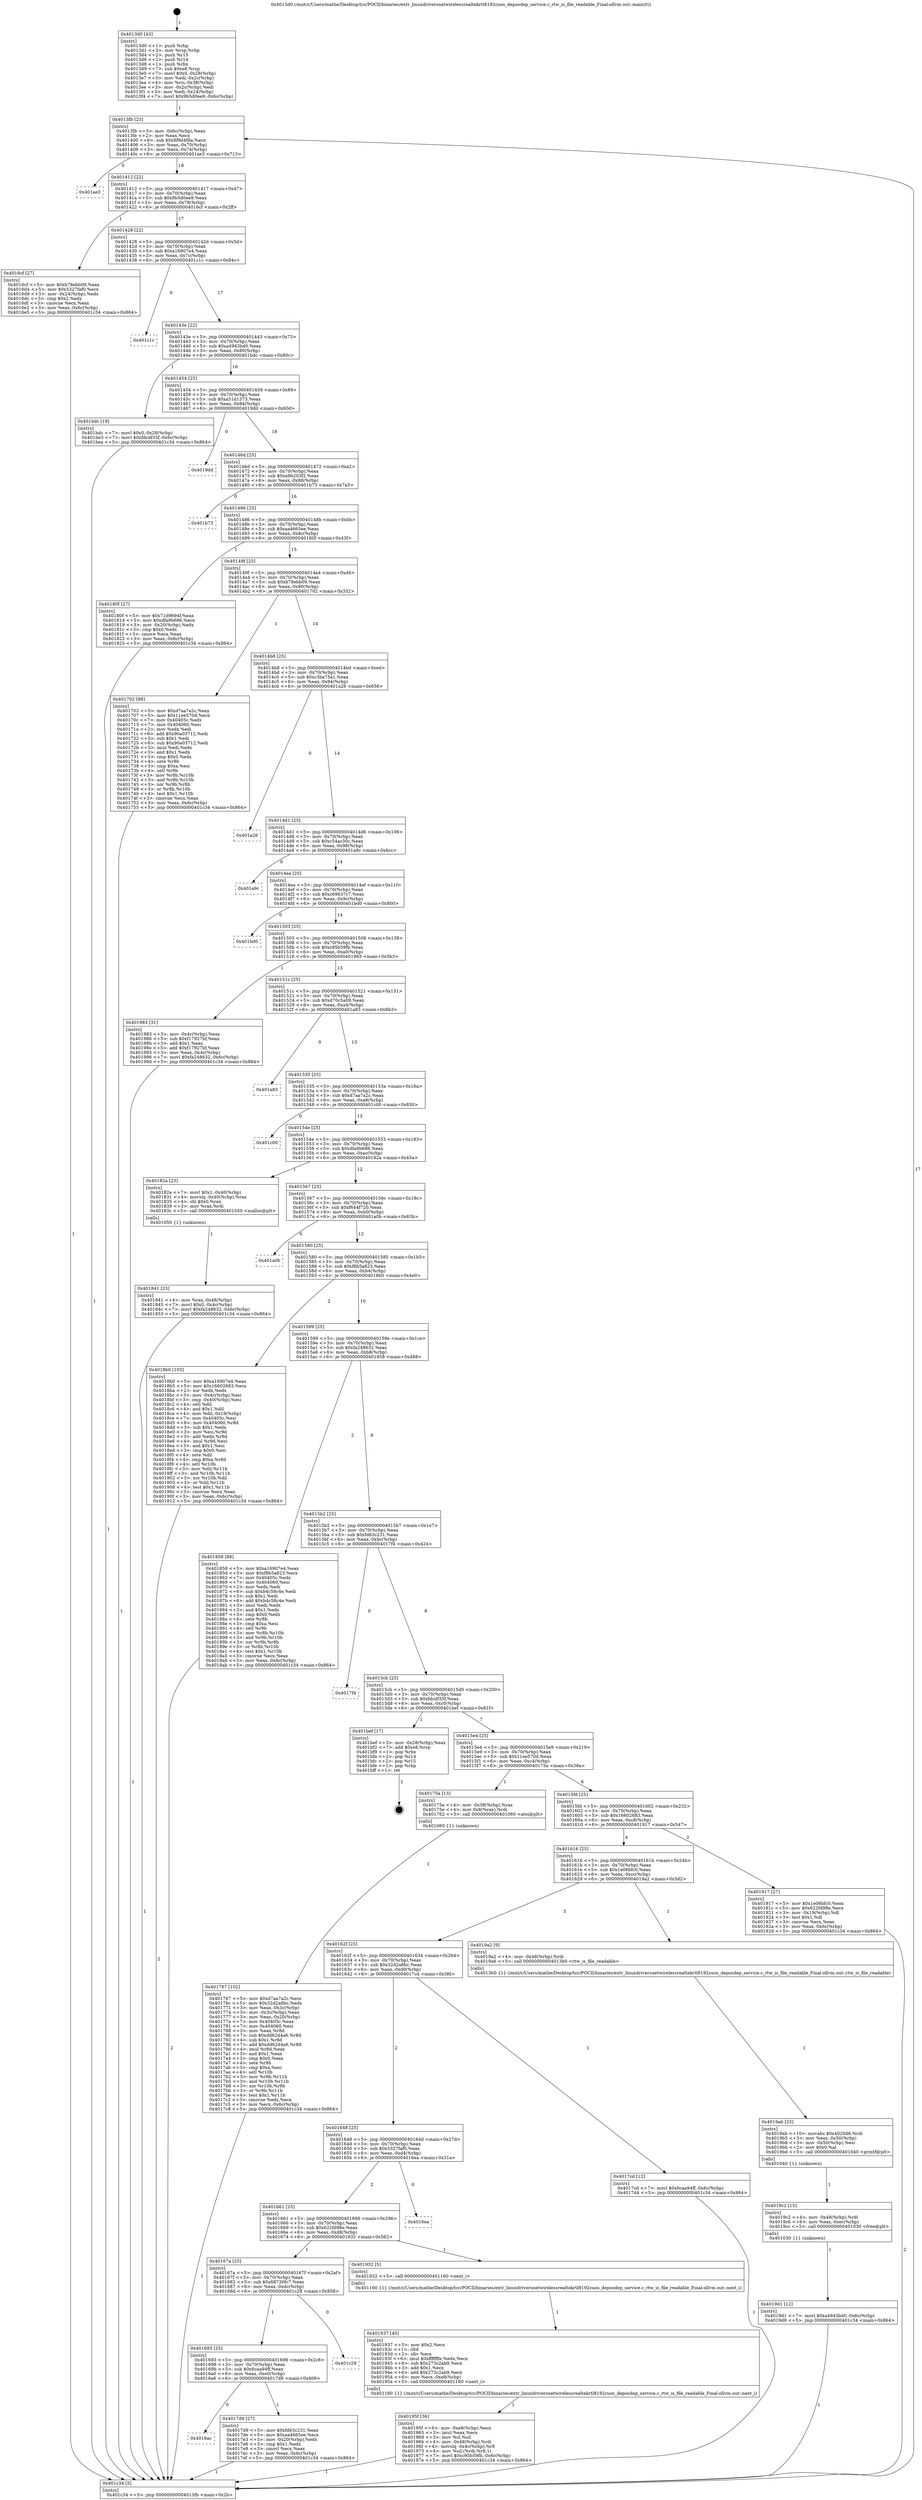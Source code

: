 digraph "0x4013d0" {
  label = "0x4013d0 (/mnt/c/Users/mathe/Desktop/tcc/POCII/binaries/extr_linuxdriversnetwirelessrealtekrtl8192cuos_deposdep_service.c_rtw_is_file_readable_Final-ollvm.out::main(0))"
  labelloc = "t"
  node[shape=record]

  Entry [label="",width=0.3,height=0.3,shape=circle,fillcolor=black,style=filled]
  "0x4013fb" [label="{
     0x4013fb [23]\l
     | [instrs]\l
     &nbsp;&nbsp;0x4013fb \<+3\>: mov -0x6c(%rbp),%eax\l
     &nbsp;&nbsp;0x4013fe \<+2\>: mov %eax,%ecx\l
     &nbsp;&nbsp;0x401400 \<+6\>: sub $0x8f9d4f8a,%ecx\l
     &nbsp;&nbsp;0x401406 \<+3\>: mov %eax,-0x70(%rbp)\l
     &nbsp;&nbsp;0x401409 \<+3\>: mov %ecx,-0x74(%rbp)\l
     &nbsp;&nbsp;0x40140c \<+6\>: je 0000000000401ae3 \<main+0x713\>\l
  }"]
  "0x401ae3" [label="{
     0x401ae3\l
  }", style=dashed]
  "0x401412" [label="{
     0x401412 [22]\l
     | [instrs]\l
     &nbsp;&nbsp;0x401412 \<+5\>: jmp 0000000000401417 \<main+0x47\>\l
     &nbsp;&nbsp;0x401417 \<+3\>: mov -0x70(%rbp),%eax\l
     &nbsp;&nbsp;0x40141a \<+5\>: sub $0x9b5d0ee9,%eax\l
     &nbsp;&nbsp;0x40141f \<+3\>: mov %eax,-0x78(%rbp)\l
     &nbsp;&nbsp;0x401422 \<+6\>: je 00000000004016cf \<main+0x2ff\>\l
  }"]
  Exit [label="",width=0.3,height=0.3,shape=circle,fillcolor=black,style=filled,peripheries=2]
  "0x4016cf" [label="{
     0x4016cf [27]\l
     | [instrs]\l
     &nbsp;&nbsp;0x4016cf \<+5\>: mov $0xb78ebb09,%eax\l
     &nbsp;&nbsp;0x4016d4 \<+5\>: mov $0x5327faf0,%ecx\l
     &nbsp;&nbsp;0x4016d9 \<+3\>: mov -0x24(%rbp),%edx\l
     &nbsp;&nbsp;0x4016dc \<+3\>: cmp $0x2,%edx\l
     &nbsp;&nbsp;0x4016df \<+3\>: cmovne %ecx,%eax\l
     &nbsp;&nbsp;0x4016e2 \<+3\>: mov %eax,-0x6c(%rbp)\l
     &nbsp;&nbsp;0x4016e5 \<+5\>: jmp 0000000000401c34 \<main+0x864\>\l
  }"]
  "0x401428" [label="{
     0x401428 [22]\l
     | [instrs]\l
     &nbsp;&nbsp;0x401428 \<+5\>: jmp 000000000040142d \<main+0x5d\>\l
     &nbsp;&nbsp;0x40142d \<+3\>: mov -0x70(%rbp),%eax\l
     &nbsp;&nbsp;0x401430 \<+5\>: sub $0xa16907e4,%eax\l
     &nbsp;&nbsp;0x401435 \<+3\>: mov %eax,-0x7c(%rbp)\l
     &nbsp;&nbsp;0x401438 \<+6\>: je 0000000000401c1c \<main+0x84c\>\l
  }"]
  "0x401c34" [label="{
     0x401c34 [5]\l
     | [instrs]\l
     &nbsp;&nbsp;0x401c34 \<+5\>: jmp 00000000004013fb \<main+0x2b\>\l
  }"]
  "0x4013d0" [label="{
     0x4013d0 [43]\l
     | [instrs]\l
     &nbsp;&nbsp;0x4013d0 \<+1\>: push %rbp\l
     &nbsp;&nbsp;0x4013d1 \<+3\>: mov %rsp,%rbp\l
     &nbsp;&nbsp;0x4013d4 \<+2\>: push %r15\l
     &nbsp;&nbsp;0x4013d6 \<+2\>: push %r14\l
     &nbsp;&nbsp;0x4013d8 \<+1\>: push %rbx\l
     &nbsp;&nbsp;0x4013d9 \<+7\>: sub $0xe8,%rsp\l
     &nbsp;&nbsp;0x4013e0 \<+7\>: movl $0x0,-0x28(%rbp)\l
     &nbsp;&nbsp;0x4013e7 \<+3\>: mov %edi,-0x2c(%rbp)\l
     &nbsp;&nbsp;0x4013ea \<+4\>: mov %rsi,-0x38(%rbp)\l
     &nbsp;&nbsp;0x4013ee \<+3\>: mov -0x2c(%rbp),%edi\l
     &nbsp;&nbsp;0x4013f1 \<+3\>: mov %edi,-0x24(%rbp)\l
     &nbsp;&nbsp;0x4013f4 \<+7\>: movl $0x9b5d0ee9,-0x6c(%rbp)\l
  }"]
  "0x4019d1" [label="{
     0x4019d1 [12]\l
     | [instrs]\l
     &nbsp;&nbsp;0x4019d1 \<+7\>: movl $0xa4943bd0,-0x6c(%rbp)\l
     &nbsp;&nbsp;0x4019d8 \<+5\>: jmp 0000000000401c34 \<main+0x864\>\l
  }"]
  "0x401c1c" [label="{
     0x401c1c\l
  }", style=dashed]
  "0x40143e" [label="{
     0x40143e [22]\l
     | [instrs]\l
     &nbsp;&nbsp;0x40143e \<+5\>: jmp 0000000000401443 \<main+0x73\>\l
     &nbsp;&nbsp;0x401443 \<+3\>: mov -0x70(%rbp),%eax\l
     &nbsp;&nbsp;0x401446 \<+5\>: sub $0xa4943bd0,%eax\l
     &nbsp;&nbsp;0x40144b \<+3\>: mov %eax,-0x80(%rbp)\l
     &nbsp;&nbsp;0x40144e \<+6\>: je 0000000000401bdc \<main+0x80c\>\l
  }"]
  "0x4019c2" [label="{
     0x4019c2 [15]\l
     | [instrs]\l
     &nbsp;&nbsp;0x4019c2 \<+4\>: mov -0x48(%rbp),%rdi\l
     &nbsp;&nbsp;0x4019c6 \<+6\>: mov %eax,-0xec(%rbp)\l
     &nbsp;&nbsp;0x4019cc \<+5\>: call 0000000000401030 \<free@plt\>\l
     | [calls]\l
     &nbsp;&nbsp;0x401030 \{1\} (unknown)\l
  }"]
  "0x401bdc" [label="{
     0x401bdc [19]\l
     | [instrs]\l
     &nbsp;&nbsp;0x401bdc \<+7\>: movl $0x0,-0x28(%rbp)\l
     &nbsp;&nbsp;0x401be3 \<+7\>: movl $0xfdcdf35f,-0x6c(%rbp)\l
     &nbsp;&nbsp;0x401bea \<+5\>: jmp 0000000000401c34 \<main+0x864\>\l
  }"]
  "0x401454" [label="{
     0x401454 [25]\l
     | [instrs]\l
     &nbsp;&nbsp;0x401454 \<+5\>: jmp 0000000000401459 \<main+0x89\>\l
     &nbsp;&nbsp;0x401459 \<+3\>: mov -0x70(%rbp),%eax\l
     &nbsp;&nbsp;0x40145c \<+5\>: sub $0xa51d1373,%eax\l
     &nbsp;&nbsp;0x401461 \<+6\>: mov %eax,-0x84(%rbp)\l
     &nbsp;&nbsp;0x401467 \<+6\>: je 00000000004019dd \<main+0x60d\>\l
  }"]
  "0x4019ab" [label="{
     0x4019ab [23]\l
     | [instrs]\l
     &nbsp;&nbsp;0x4019ab \<+10\>: movabs $0x4020d6,%rdi\l
     &nbsp;&nbsp;0x4019b5 \<+3\>: mov %eax,-0x50(%rbp)\l
     &nbsp;&nbsp;0x4019b8 \<+3\>: mov -0x50(%rbp),%esi\l
     &nbsp;&nbsp;0x4019bb \<+2\>: mov $0x0,%al\l
     &nbsp;&nbsp;0x4019bd \<+5\>: call 0000000000401040 \<printf@plt\>\l
     | [calls]\l
     &nbsp;&nbsp;0x401040 \{1\} (unknown)\l
  }"]
  "0x4019dd" [label="{
     0x4019dd\l
  }", style=dashed]
  "0x40146d" [label="{
     0x40146d [25]\l
     | [instrs]\l
     &nbsp;&nbsp;0x40146d \<+5\>: jmp 0000000000401472 \<main+0xa2\>\l
     &nbsp;&nbsp;0x401472 \<+3\>: mov -0x70(%rbp),%eax\l
     &nbsp;&nbsp;0x401475 \<+5\>: sub $0xa9b203f2,%eax\l
     &nbsp;&nbsp;0x40147a \<+6\>: mov %eax,-0x88(%rbp)\l
     &nbsp;&nbsp;0x401480 \<+6\>: je 0000000000401b73 \<main+0x7a3\>\l
  }"]
  "0x40195f" [label="{
     0x40195f [36]\l
     | [instrs]\l
     &nbsp;&nbsp;0x40195f \<+6\>: mov -0xe8(%rbp),%ecx\l
     &nbsp;&nbsp;0x401965 \<+3\>: imul %eax,%ecx\l
     &nbsp;&nbsp;0x401968 \<+3\>: mov %cl,%sil\l
     &nbsp;&nbsp;0x40196b \<+4\>: mov -0x48(%rbp),%rdi\l
     &nbsp;&nbsp;0x40196f \<+4\>: movslq -0x4c(%rbp),%r8\l
     &nbsp;&nbsp;0x401973 \<+4\>: mov %sil,(%rdi,%r8,1)\l
     &nbsp;&nbsp;0x401977 \<+7\>: movl $0xc95b59fb,-0x6c(%rbp)\l
     &nbsp;&nbsp;0x40197e \<+5\>: jmp 0000000000401c34 \<main+0x864\>\l
  }"]
  "0x401b73" [label="{
     0x401b73\l
  }", style=dashed]
  "0x401486" [label="{
     0x401486 [25]\l
     | [instrs]\l
     &nbsp;&nbsp;0x401486 \<+5\>: jmp 000000000040148b \<main+0xbb\>\l
     &nbsp;&nbsp;0x40148b \<+3\>: mov -0x70(%rbp),%eax\l
     &nbsp;&nbsp;0x40148e \<+5\>: sub $0xaa4665ee,%eax\l
     &nbsp;&nbsp;0x401493 \<+6\>: mov %eax,-0x8c(%rbp)\l
     &nbsp;&nbsp;0x401499 \<+6\>: je 000000000040180f \<main+0x43f\>\l
  }"]
  "0x401937" [label="{
     0x401937 [40]\l
     | [instrs]\l
     &nbsp;&nbsp;0x401937 \<+5\>: mov $0x2,%ecx\l
     &nbsp;&nbsp;0x40193c \<+1\>: cltd\l
     &nbsp;&nbsp;0x40193d \<+2\>: idiv %ecx\l
     &nbsp;&nbsp;0x40193f \<+6\>: imul $0xfffffffe,%edx,%ecx\l
     &nbsp;&nbsp;0x401945 \<+6\>: sub $0x273c2ab9,%ecx\l
     &nbsp;&nbsp;0x40194b \<+3\>: add $0x1,%ecx\l
     &nbsp;&nbsp;0x40194e \<+6\>: add $0x273c2ab9,%ecx\l
     &nbsp;&nbsp;0x401954 \<+6\>: mov %ecx,-0xe8(%rbp)\l
     &nbsp;&nbsp;0x40195a \<+5\>: call 0000000000401160 \<next_i\>\l
     | [calls]\l
     &nbsp;&nbsp;0x401160 \{1\} (/mnt/c/Users/mathe/Desktop/tcc/POCII/binaries/extr_linuxdriversnetwirelessrealtekrtl8192cuos_deposdep_service.c_rtw_is_file_readable_Final-ollvm.out::next_i)\l
  }"]
  "0x40180f" [label="{
     0x40180f [27]\l
     | [instrs]\l
     &nbsp;&nbsp;0x40180f \<+5\>: mov $0x71d9694f,%eax\l
     &nbsp;&nbsp;0x401814 \<+5\>: mov $0xdfa9b686,%ecx\l
     &nbsp;&nbsp;0x401819 \<+3\>: mov -0x20(%rbp),%edx\l
     &nbsp;&nbsp;0x40181c \<+3\>: cmp $0x0,%edx\l
     &nbsp;&nbsp;0x40181f \<+3\>: cmove %ecx,%eax\l
     &nbsp;&nbsp;0x401822 \<+3\>: mov %eax,-0x6c(%rbp)\l
     &nbsp;&nbsp;0x401825 \<+5\>: jmp 0000000000401c34 \<main+0x864\>\l
  }"]
  "0x40149f" [label="{
     0x40149f [25]\l
     | [instrs]\l
     &nbsp;&nbsp;0x40149f \<+5\>: jmp 00000000004014a4 \<main+0xd4\>\l
     &nbsp;&nbsp;0x4014a4 \<+3\>: mov -0x70(%rbp),%eax\l
     &nbsp;&nbsp;0x4014a7 \<+5\>: sub $0xb78ebb09,%eax\l
     &nbsp;&nbsp;0x4014ac \<+6\>: mov %eax,-0x90(%rbp)\l
     &nbsp;&nbsp;0x4014b2 \<+6\>: je 0000000000401702 \<main+0x332\>\l
  }"]
  "0x401841" [label="{
     0x401841 [23]\l
     | [instrs]\l
     &nbsp;&nbsp;0x401841 \<+4\>: mov %rax,-0x48(%rbp)\l
     &nbsp;&nbsp;0x401845 \<+7\>: movl $0x0,-0x4c(%rbp)\l
     &nbsp;&nbsp;0x40184c \<+7\>: movl $0xfa248632,-0x6c(%rbp)\l
     &nbsp;&nbsp;0x401853 \<+5\>: jmp 0000000000401c34 \<main+0x864\>\l
  }"]
  "0x401702" [label="{
     0x401702 [88]\l
     | [instrs]\l
     &nbsp;&nbsp;0x401702 \<+5\>: mov $0xd7aa7a2c,%eax\l
     &nbsp;&nbsp;0x401707 \<+5\>: mov $0x11ee570d,%ecx\l
     &nbsp;&nbsp;0x40170c \<+7\>: mov 0x40405c,%edx\l
     &nbsp;&nbsp;0x401713 \<+7\>: mov 0x404060,%esi\l
     &nbsp;&nbsp;0x40171a \<+2\>: mov %edx,%edi\l
     &nbsp;&nbsp;0x40171c \<+6\>: add $0x90a03712,%edi\l
     &nbsp;&nbsp;0x401722 \<+3\>: sub $0x1,%edi\l
     &nbsp;&nbsp;0x401725 \<+6\>: sub $0x90a03712,%edi\l
     &nbsp;&nbsp;0x40172b \<+3\>: imul %edi,%edx\l
     &nbsp;&nbsp;0x40172e \<+3\>: and $0x1,%edx\l
     &nbsp;&nbsp;0x401731 \<+3\>: cmp $0x0,%edx\l
     &nbsp;&nbsp;0x401734 \<+4\>: sete %r8b\l
     &nbsp;&nbsp;0x401738 \<+3\>: cmp $0xa,%esi\l
     &nbsp;&nbsp;0x40173b \<+4\>: setl %r9b\l
     &nbsp;&nbsp;0x40173f \<+3\>: mov %r8b,%r10b\l
     &nbsp;&nbsp;0x401742 \<+3\>: and %r9b,%r10b\l
     &nbsp;&nbsp;0x401745 \<+3\>: xor %r9b,%r8b\l
     &nbsp;&nbsp;0x401748 \<+3\>: or %r8b,%r10b\l
     &nbsp;&nbsp;0x40174b \<+4\>: test $0x1,%r10b\l
     &nbsp;&nbsp;0x40174f \<+3\>: cmovne %ecx,%eax\l
     &nbsp;&nbsp;0x401752 \<+3\>: mov %eax,-0x6c(%rbp)\l
     &nbsp;&nbsp;0x401755 \<+5\>: jmp 0000000000401c34 \<main+0x864\>\l
  }"]
  "0x4014b8" [label="{
     0x4014b8 [25]\l
     | [instrs]\l
     &nbsp;&nbsp;0x4014b8 \<+5\>: jmp 00000000004014bd \<main+0xed\>\l
     &nbsp;&nbsp;0x4014bd \<+3\>: mov -0x70(%rbp),%eax\l
     &nbsp;&nbsp;0x4014c0 \<+5\>: sub $0xc3ba75a1,%eax\l
     &nbsp;&nbsp;0x4014c5 \<+6\>: mov %eax,-0x94(%rbp)\l
     &nbsp;&nbsp;0x4014cb \<+6\>: je 0000000000401a26 \<main+0x656\>\l
  }"]
  "0x4016ac" [label="{
     0x4016ac\l
  }", style=dashed]
  "0x401a26" [label="{
     0x401a26\l
  }", style=dashed]
  "0x4014d1" [label="{
     0x4014d1 [25]\l
     | [instrs]\l
     &nbsp;&nbsp;0x4014d1 \<+5\>: jmp 00000000004014d6 \<main+0x106\>\l
     &nbsp;&nbsp;0x4014d6 \<+3\>: mov -0x70(%rbp),%eax\l
     &nbsp;&nbsp;0x4014d9 \<+5\>: sub $0xc54ac30c,%eax\l
     &nbsp;&nbsp;0x4014de \<+6\>: mov %eax,-0x98(%rbp)\l
     &nbsp;&nbsp;0x4014e4 \<+6\>: je 0000000000401a9c \<main+0x6cc\>\l
  }"]
  "0x4017d9" [label="{
     0x4017d9 [27]\l
     | [instrs]\l
     &nbsp;&nbsp;0x4017d9 \<+5\>: mov $0xfd63c231,%eax\l
     &nbsp;&nbsp;0x4017de \<+5\>: mov $0xaa4665ee,%ecx\l
     &nbsp;&nbsp;0x4017e3 \<+3\>: mov -0x20(%rbp),%edx\l
     &nbsp;&nbsp;0x4017e6 \<+3\>: cmp $0x1,%edx\l
     &nbsp;&nbsp;0x4017e9 \<+3\>: cmovl %ecx,%eax\l
     &nbsp;&nbsp;0x4017ec \<+3\>: mov %eax,-0x6c(%rbp)\l
     &nbsp;&nbsp;0x4017ef \<+5\>: jmp 0000000000401c34 \<main+0x864\>\l
  }"]
  "0x401a9c" [label="{
     0x401a9c\l
  }", style=dashed]
  "0x4014ea" [label="{
     0x4014ea [25]\l
     | [instrs]\l
     &nbsp;&nbsp;0x4014ea \<+5\>: jmp 00000000004014ef \<main+0x11f\>\l
     &nbsp;&nbsp;0x4014ef \<+3\>: mov -0x70(%rbp),%eax\l
     &nbsp;&nbsp;0x4014f2 \<+5\>: sub $0xc69637c7,%eax\l
     &nbsp;&nbsp;0x4014f7 \<+6\>: mov %eax,-0x9c(%rbp)\l
     &nbsp;&nbsp;0x4014fd \<+6\>: je 0000000000401bd0 \<main+0x800\>\l
  }"]
  "0x401693" [label="{
     0x401693 [25]\l
     | [instrs]\l
     &nbsp;&nbsp;0x401693 \<+5\>: jmp 0000000000401698 \<main+0x2c8\>\l
     &nbsp;&nbsp;0x401698 \<+3\>: mov -0x70(%rbp),%eax\l
     &nbsp;&nbsp;0x40169b \<+5\>: sub $0x6caa94ff,%eax\l
     &nbsp;&nbsp;0x4016a0 \<+6\>: mov %eax,-0xe0(%rbp)\l
     &nbsp;&nbsp;0x4016a6 \<+6\>: je 00000000004017d9 \<main+0x409\>\l
  }"]
  "0x401bd0" [label="{
     0x401bd0\l
  }", style=dashed]
  "0x401503" [label="{
     0x401503 [25]\l
     | [instrs]\l
     &nbsp;&nbsp;0x401503 \<+5\>: jmp 0000000000401508 \<main+0x138\>\l
     &nbsp;&nbsp;0x401508 \<+3\>: mov -0x70(%rbp),%eax\l
     &nbsp;&nbsp;0x40150b \<+5\>: sub $0xc95b59fb,%eax\l
     &nbsp;&nbsp;0x401510 \<+6\>: mov %eax,-0xa0(%rbp)\l
     &nbsp;&nbsp;0x401516 \<+6\>: je 0000000000401983 \<main+0x5b3\>\l
  }"]
  "0x401c28" [label="{
     0x401c28\l
  }", style=dashed]
  "0x401983" [label="{
     0x401983 [31]\l
     | [instrs]\l
     &nbsp;&nbsp;0x401983 \<+3\>: mov -0x4c(%rbp),%eax\l
     &nbsp;&nbsp;0x401986 \<+5\>: sub $0xf17927bf,%eax\l
     &nbsp;&nbsp;0x40198b \<+3\>: add $0x1,%eax\l
     &nbsp;&nbsp;0x40198e \<+5\>: add $0xf17927bf,%eax\l
     &nbsp;&nbsp;0x401993 \<+3\>: mov %eax,-0x4c(%rbp)\l
     &nbsp;&nbsp;0x401996 \<+7\>: movl $0xfa248632,-0x6c(%rbp)\l
     &nbsp;&nbsp;0x40199d \<+5\>: jmp 0000000000401c34 \<main+0x864\>\l
  }"]
  "0x40151c" [label="{
     0x40151c [25]\l
     | [instrs]\l
     &nbsp;&nbsp;0x40151c \<+5\>: jmp 0000000000401521 \<main+0x151\>\l
     &nbsp;&nbsp;0x401521 \<+3\>: mov -0x70(%rbp),%eax\l
     &nbsp;&nbsp;0x401524 \<+5\>: sub $0xd70c5a09,%eax\l
     &nbsp;&nbsp;0x401529 \<+6\>: mov %eax,-0xa4(%rbp)\l
     &nbsp;&nbsp;0x40152f \<+6\>: je 0000000000401a83 \<main+0x6b3\>\l
  }"]
  "0x40167a" [label="{
     0x40167a [25]\l
     | [instrs]\l
     &nbsp;&nbsp;0x40167a \<+5\>: jmp 000000000040167f \<main+0x2af\>\l
     &nbsp;&nbsp;0x40167f \<+3\>: mov -0x70(%rbp),%eax\l
     &nbsp;&nbsp;0x401682 \<+5\>: sub $0x68730fc7,%eax\l
     &nbsp;&nbsp;0x401687 \<+6\>: mov %eax,-0xdc(%rbp)\l
     &nbsp;&nbsp;0x40168d \<+6\>: je 0000000000401c28 \<main+0x858\>\l
  }"]
  "0x401a83" [label="{
     0x401a83\l
  }", style=dashed]
  "0x401535" [label="{
     0x401535 [25]\l
     | [instrs]\l
     &nbsp;&nbsp;0x401535 \<+5\>: jmp 000000000040153a \<main+0x16a\>\l
     &nbsp;&nbsp;0x40153a \<+3\>: mov -0x70(%rbp),%eax\l
     &nbsp;&nbsp;0x40153d \<+5\>: sub $0xd7aa7a2c,%eax\l
     &nbsp;&nbsp;0x401542 \<+6\>: mov %eax,-0xa8(%rbp)\l
     &nbsp;&nbsp;0x401548 \<+6\>: je 0000000000401c00 \<main+0x830\>\l
  }"]
  "0x401932" [label="{
     0x401932 [5]\l
     | [instrs]\l
     &nbsp;&nbsp;0x401932 \<+5\>: call 0000000000401160 \<next_i\>\l
     | [calls]\l
     &nbsp;&nbsp;0x401160 \{1\} (/mnt/c/Users/mathe/Desktop/tcc/POCII/binaries/extr_linuxdriversnetwirelessrealtekrtl8192cuos_deposdep_service.c_rtw_is_file_readable_Final-ollvm.out::next_i)\l
  }"]
  "0x401c00" [label="{
     0x401c00\l
  }", style=dashed]
  "0x40154e" [label="{
     0x40154e [25]\l
     | [instrs]\l
     &nbsp;&nbsp;0x40154e \<+5\>: jmp 0000000000401553 \<main+0x183\>\l
     &nbsp;&nbsp;0x401553 \<+3\>: mov -0x70(%rbp),%eax\l
     &nbsp;&nbsp;0x401556 \<+5\>: sub $0xdfa9b686,%eax\l
     &nbsp;&nbsp;0x40155b \<+6\>: mov %eax,-0xac(%rbp)\l
     &nbsp;&nbsp;0x401561 \<+6\>: je 000000000040182a \<main+0x45a\>\l
  }"]
  "0x401661" [label="{
     0x401661 [25]\l
     | [instrs]\l
     &nbsp;&nbsp;0x401661 \<+5\>: jmp 0000000000401666 \<main+0x296\>\l
     &nbsp;&nbsp;0x401666 \<+3\>: mov -0x70(%rbp),%eax\l
     &nbsp;&nbsp;0x401669 \<+5\>: sub $0x622fd98e,%eax\l
     &nbsp;&nbsp;0x40166e \<+6\>: mov %eax,-0xd8(%rbp)\l
     &nbsp;&nbsp;0x401674 \<+6\>: je 0000000000401932 \<main+0x562\>\l
  }"]
  "0x40182a" [label="{
     0x40182a [23]\l
     | [instrs]\l
     &nbsp;&nbsp;0x40182a \<+7\>: movl $0x1,-0x40(%rbp)\l
     &nbsp;&nbsp;0x401831 \<+4\>: movslq -0x40(%rbp),%rax\l
     &nbsp;&nbsp;0x401835 \<+4\>: shl $0x0,%rax\l
     &nbsp;&nbsp;0x401839 \<+3\>: mov %rax,%rdi\l
     &nbsp;&nbsp;0x40183c \<+5\>: call 0000000000401050 \<malloc@plt\>\l
     | [calls]\l
     &nbsp;&nbsp;0x401050 \{1\} (unknown)\l
  }"]
  "0x401567" [label="{
     0x401567 [25]\l
     | [instrs]\l
     &nbsp;&nbsp;0x401567 \<+5\>: jmp 000000000040156c \<main+0x19c\>\l
     &nbsp;&nbsp;0x40156c \<+3\>: mov -0x70(%rbp),%eax\l
     &nbsp;&nbsp;0x40156f \<+5\>: sub $0xf644f720,%eax\l
     &nbsp;&nbsp;0x401574 \<+6\>: mov %eax,-0xb0(%rbp)\l
     &nbsp;&nbsp;0x40157a \<+6\>: je 0000000000401a0b \<main+0x63b\>\l
  }"]
  "0x4016ea" [label="{
     0x4016ea\l
  }", style=dashed]
  "0x401a0b" [label="{
     0x401a0b\l
  }", style=dashed]
  "0x401580" [label="{
     0x401580 [25]\l
     | [instrs]\l
     &nbsp;&nbsp;0x401580 \<+5\>: jmp 0000000000401585 \<main+0x1b5\>\l
     &nbsp;&nbsp;0x401585 \<+3\>: mov -0x70(%rbp),%eax\l
     &nbsp;&nbsp;0x401588 \<+5\>: sub $0xf8b5a823,%eax\l
     &nbsp;&nbsp;0x40158d \<+6\>: mov %eax,-0xb4(%rbp)\l
     &nbsp;&nbsp;0x401593 \<+6\>: je 00000000004018b0 \<main+0x4e0\>\l
  }"]
  "0x401648" [label="{
     0x401648 [25]\l
     | [instrs]\l
     &nbsp;&nbsp;0x401648 \<+5\>: jmp 000000000040164d \<main+0x27d\>\l
     &nbsp;&nbsp;0x40164d \<+3\>: mov -0x70(%rbp),%eax\l
     &nbsp;&nbsp;0x401650 \<+5\>: sub $0x5327faf0,%eax\l
     &nbsp;&nbsp;0x401655 \<+6\>: mov %eax,-0xd4(%rbp)\l
     &nbsp;&nbsp;0x40165b \<+6\>: je 00000000004016ea \<main+0x31a\>\l
  }"]
  "0x4018b0" [label="{
     0x4018b0 [103]\l
     | [instrs]\l
     &nbsp;&nbsp;0x4018b0 \<+5\>: mov $0xa16907e4,%eax\l
     &nbsp;&nbsp;0x4018b5 \<+5\>: mov $0x16602683,%ecx\l
     &nbsp;&nbsp;0x4018ba \<+2\>: xor %edx,%edx\l
     &nbsp;&nbsp;0x4018bc \<+3\>: mov -0x4c(%rbp),%esi\l
     &nbsp;&nbsp;0x4018bf \<+3\>: cmp -0x40(%rbp),%esi\l
     &nbsp;&nbsp;0x4018c2 \<+4\>: setl %dil\l
     &nbsp;&nbsp;0x4018c6 \<+4\>: and $0x1,%dil\l
     &nbsp;&nbsp;0x4018ca \<+4\>: mov %dil,-0x19(%rbp)\l
     &nbsp;&nbsp;0x4018ce \<+7\>: mov 0x40405c,%esi\l
     &nbsp;&nbsp;0x4018d5 \<+8\>: mov 0x404060,%r8d\l
     &nbsp;&nbsp;0x4018dd \<+3\>: sub $0x1,%edx\l
     &nbsp;&nbsp;0x4018e0 \<+3\>: mov %esi,%r9d\l
     &nbsp;&nbsp;0x4018e3 \<+3\>: add %edx,%r9d\l
     &nbsp;&nbsp;0x4018e6 \<+4\>: imul %r9d,%esi\l
     &nbsp;&nbsp;0x4018ea \<+3\>: and $0x1,%esi\l
     &nbsp;&nbsp;0x4018ed \<+3\>: cmp $0x0,%esi\l
     &nbsp;&nbsp;0x4018f0 \<+4\>: sete %dil\l
     &nbsp;&nbsp;0x4018f4 \<+4\>: cmp $0xa,%r8d\l
     &nbsp;&nbsp;0x4018f8 \<+4\>: setl %r10b\l
     &nbsp;&nbsp;0x4018fc \<+3\>: mov %dil,%r11b\l
     &nbsp;&nbsp;0x4018ff \<+3\>: and %r10b,%r11b\l
     &nbsp;&nbsp;0x401902 \<+3\>: xor %r10b,%dil\l
     &nbsp;&nbsp;0x401905 \<+3\>: or %dil,%r11b\l
     &nbsp;&nbsp;0x401908 \<+4\>: test $0x1,%r11b\l
     &nbsp;&nbsp;0x40190c \<+3\>: cmovne %ecx,%eax\l
     &nbsp;&nbsp;0x40190f \<+3\>: mov %eax,-0x6c(%rbp)\l
     &nbsp;&nbsp;0x401912 \<+5\>: jmp 0000000000401c34 \<main+0x864\>\l
  }"]
  "0x401599" [label="{
     0x401599 [25]\l
     | [instrs]\l
     &nbsp;&nbsp;0x401599 \<+5\>: jmp 000000000040159e \<main+0x1ce\>\l
     &nbsp;&nbsp;0x40159e \<+3\>: mov -0x70(%rbp),%eax\l
     &nbsp;&nbsp;0x4015a1 \<+5\>: sub $0xfa248632,%eax\l
     &nbsp;&nbsp;0x4015a6 \<+6\>: mov %eax,-0xb8(%rbp)\l
     &nbsp;&nbsp;0x4015ac \<+6\>: je 0000000000401858 \<main+0x488\>\l
  }"]
  "0x4017cd" [label="{
     0x4017cd [12]\l
     | [instrs]\l
     &nbsp;&nbsp;0x4017cd \<+7\>: movl $0x6caa94ff,-0x6c(%rbp)\l
     &nbsp;&nbsp;0x4017d4 \<+5\>: jmp 0000000000401c34 \<main+0x864\>\l
  }"]
  "0x401858" [label="{
     0x401858 [88]\l
     | [instrs]\l
     &nbsp;&nbsp;0x401858 \<+5\>: mov $0xa16907e4,%eax\l
     &nbsp;&nbsp;0x40185d \<+5\>: mov $0xf8b5a823,%ecx\l
     &nbsp;&nbsp;0x401862 \<+7\>: mov 0x40405c,%edx\l
     &nbsp;&nbsp;0x401869 \<+7\>: mov 0x404060,%esi\l
     &nbsp;&nbsp;0x401870 \<+2\>: mov %edx,%edi\l
     &nbsp;&nbsp;0x401872 \<+6\>: sub $0xb4c58c4e,%edi\l
     &nbsp;&nbsp;0x401878 \<+3\>: sub $0x1,%edi\l
     &nbsp;&nbsp;0x40187b \<+6\>: add $0xb4c58c4e,%edi\l
     &nbsp;&nbsp;0x401881 \<+3\>: imul %edi,%edx\l
     &nbsp;&nbsp;0x401884 \<+3\>: and $0x1,%edx\l
     &nbsp;&nbsp;0x401887 \<+3\>: cmp $0x0,%edx\l
     &nbsp;&nbsp;0x40188a \<+4\>: sete %r8b\l
     &nbsp;&nbsp;0x40188e \<+3\>: cmp $0xa,%esi\l
     &nbsp;&nbsp;0x401891 \<+4\>: setl %r9b\l
     &nbsp;&nbsp;0x401895 \<+3\>: mov %r8b,%r10b\l
     &nbsp;&nbsp;0x401898 \<+3\>: and %r9b,%r10b\l
     &nbsp;&nbsp;0x40189b \<+3\>: xor %r9b,%r8b\l
     &nbsp;&nbsp;0x40189e \<+3\>: or %r8b,%r10b\l
     &nbsp;&nbsp;0x4018a1 \<+4\>: test $0x1,%r10b\l
     &nbsp;&nbsp;0x4018a5 \<+3\>: cmovne %ecx,%eax\l
     &nbsp;&nbsp;0x4018a8 \<+3\>: mov %eax,-0x6c(%rbp)\l
     &nbsp;&nbsp;0x4018ab \<+5\>: jmp 0000000000401c34 \<main+0x864\>\l
  }"]
  "0x4015b2" [label="{
     0x4015b2 [25]\l
     | [instrs]\l
     &nbsp;&nbsp;0x4015b2 \<+5\>: jmp 00000000004015b7 \<main+0x1e7\>\l
     &nbsp;&nbsp;0x4015b7 \<+3\>: mov -0x70(%rbp),%eax\l
     &nbsp;&nbsp;0x4015ba \<+5\>: sub $0xfd63c231,%eax\l
     &nbsp;&nbsp;0x4015bf \<+6\>: mov %eax,-0xbc(%rbp)\l
     &nbsp;&nbsp;0x4015c5 \<+6\>: je 00000000004017f4 \<main+0x424\>\l
  }"]
  "0x40162f" [label="{
     0x40162f [25]\l
     | [instrs]\l
     &nbsp;&nbsp;0x40162f \<+5\>: jmp 0000000000401634 \<main+0x264\>\l
     &nbsp;&nbsp;0x401634 \<+3\>: mov -0x70(%rbp),%eax\l
     &nbsp;&nbsp;0x401637 \<+5\>: sub $0x32d2a8bc,%eax\l
     &nbsp;&nbsp;0x40163c \<+6\>: mov %eax,-0xd0(%rbp)\l
     &nbsp;&nbsp;0x401642 \<+6\>: je 00000000004017cd \<main+0x3fd\>\l
  }"]
  "0x4017f4" [label="{
     0x4017f4\l
  }", style=dashed]
  "0x4015cb" [label="{
     0x4015cb [25]\l
     | [instrs]\l
     &nbsp;&nbsp;0x4015cb \<+5\>: jmp 00000000004015d0 \<main+0x200\>\l
     &nbsp;&nbsp;0x4015d0 \<+3\>: mov -0x70(%rbp),%eax\l
     &nbsp;&nbsp;0x4015d3 \<+5\>: sub $0xfdcdf35f,%eax\l
     &nbsp;&nbsp;0x4015d8 \<+6\>: mov %eax,-0xc0(%rbp)\l
     &nbsp;&nbsp;0x4015de \<+6\>: je 0000000000401bef \<main+0x81f\>\l
  }"]
  "0x4019a2" [label="{
     0x4019a2 [9]\l
     | [instrs]\l
     &nbsp;&nbsp;0x4019a2 \<+4\>: mov -0x48(%rbp),%rdi\l
     &nbsp;&nbsp;0x4019a6 \<+5\>: call 00000000004013b0 \<rtw_is_file_readable\>\l
     | [calls]\l
     &nbsp;&nbsp;0x4013b0 \{1\} (/mnt/c/Users/mathe/Desktop/tcc/POCII/binaries/extr_linuxdriversnetwirelessrealtekrtl8192cuos_deposdep_service.c_rtw_is_file_readable_Final-ollvm.out::rtw_is_file_readable)\l
  }"]
  "0x401bef" [label="{
     0x401bef [17]\l
     | [instrs]\l
     &nbsp;&nbsp;0x401bef \<+3\>: mov -0x28(%rbp),%eax\l
     &nbsp;&nbsp;0x401bf2 \<+7\>: add $0xe8,%rsp\l
     &nbsp;&nbsp;0x401bf9 \<+1\>: pop %rbx\l
     &nbsp;&nbsp;0x401bfa \<+2\>: pop %r14\l
     &nbsp;&nbsp;0x401bfc \<+2\>: pop %r15\l
     &nbsp;&nbsp;0x401bfe \<+1\>: pop %rbp\l
     &nbsp;&nbsp;0x401bff \<+1\>: ret\l
  }"]
  "0x4015e4" [label="{
     0x4015e4 [25]\l
     | [instrs]\l
     &nbsp;&nbsp;0x4015e4 \<+5\>: jmp 00000000004015e9 \<main+0x219\>\l
     &nbsp;&nbsp;0x4015e9 \<+3\>: mov -0x70(%rbp),%eax\l
     &nbsp;&nbsp;0x4015ec \<+5\>: sub $0x11ee570d,%eax\l
     &nbsp;&nbsp;0x4015f1 \<+6\>: mov %eax,-0xc4(%rbp)\l
     &nbsp;&nbsp;0x4015f7 \<+6\>: je 000000000040175a \<main+0x38a\>\l
  }"]
  "0x401616" [label="{
     0x401616 [25]\l
     | [instrs]\l
     &nbsp;&nbsp;0x401616 \<+5\>: jmp 000000000040161b \<main+0x24b\>\l
     &nbsp;&nbsp;0x40161b \<+3\>: mov -0x70(%rbp),%eax\l
     &nbsp;&nbsp;0x40161e \<+5\>: sub $0x1e06bfc0,%eax\l
     &nbsp;&nbsp;0x401623 \<+6\>: mov %eax,-0xcc(%rbp)\l
     &nbsp;&nbsp;0x401629 \<+6\>: je 00000000004019a2 \<main+0x5d2\>\l
  }"]
  "0x40175a" [label="{
     0x40175a [13]\l
     | [instrs]\l
     &nbsp;&nbsp;0x40175a \<+4\>: mov -0x38(%rbp),%rax\l
     &nbsp;&nbsp;0x40175e \<+4\>: mov 0x8(%rax),%rdi\l
     &nbsp;&nbsp;0x401762 \<+5\>: call 0000000000401060 \<atoi@plt\>\l
     | [calls]\l
     &nbsp;&nbsp;0x401060 \{1\} (unknown)\l
  }"]
  "0x4015fd" [label="{
     0x4015fd [25]\l
     | [instrs]\l
     &nbsp;&nbsp;0x4015fd \<+5\>: jmp 0000000000401602 \<main+0x232\>\l
     &nbsp;&nbsp;0x401602 \<+3\>: mov -0x70(%rbp),%eax\l
     &nbsp;&nbsp;0x401605 \<+5\>: sub $0x16602683,%eax\l
     &nbsp;&nbsp;0x40160a \<+6\>: mov %eax,-0xc8(%rbp)\l
     &nbsp;&nbsp;0x401610 \<+6\>: je 0000000000401917 \<main+0x547\>\l
  }"]
  "0x401767" [label="{
     0x401767 [102]\l
     | [instrs]\l
     &nbsp;&nbsp;0x401767 \<+5\>: mov $0xd7aa7a2c,%ecx\l
     &nbsp;&nbsp;0x40176c \<+5\>: mov $0x32d2a8bc,%edx\l
     &nbsp;&nbsp;0x401771 \<+3\>: mov %eax,-0x3c(%rbp)\l
     &nbsp;&nbsp;0x401774 \<+3\>: mov -0x3c(%rbp),%eax\l
     &nbsp;&nbsp;0x401777 \<+3\>: mov %eax,-0x20(%rbp)\l
     &nbsp;&nbsp;0x40177a \<+7\>: mov 0x40405c,%eax\l
     &nbsp;&nbsp;0x401781 \<+7\>: mov 0x404060,%esi\l
     &nbsp;&nbsp;0x401788 \<+3\>: mov %eax,%r8d\l
     &nbsp;&nbsp;0x40178b \<+7\>: sub $0xdd62d4a6,%r8d\l
     &nbsp;&nbsp;0x401792 \<+4\>: sub $0x1,%r8d\l
     &nbsp;&nbsp;0x401796 \<+7\>: add $0xdd62d4a6,%r8d\l
     &nbsp;&nbsp;0x40179d \<+4\>: imul %r8d,%eax\l
     &nbsp;&nbsp;0x4017a1 \<+3\>: and $0x1,%eax\l
     &nbsp;&nbsp;0x4017a4 \<+3\>: cmp $0x0,%eax\l
     &nbsp;&nbsp;0x4017a7 \<+4\>: sete %r9b\l
     &nbsp;&nbsp;0x4017ab \<+3\>: cmp $0xa,%esi\l
     &nbsp;&nbsp;0x4017ae \<+4\>: setl %r10b\l
     &nbsp;&nbsp;0x4017b2 \<+3\>: mov %r9b,%r11b\l
     &nbsp;&nbsp;0x4017b5 \<+3\>: and %r10b,%r11b\l
     &nbsp;&nbsp;0x4017b8 \<+3\>: xor %r10b,%r9b\l
     &nbsp;&nbsp;0x4017bb \<+3\>: or %r9b,%r11b\l
     &nbsp;&nbsp;0x4017be \<+4\>: test $0x1,%r11b\l
     &nbsp;&nbsp;0x4017c2 \<+3\>: cmovne %edx,%ecx\l
     &nbsp;&nbsp;0x4017c5 \<+3\>: mov %ecx,-0x6c(%rbp)\l
     &nbsp;&nbsp;0x4017c8 \<+5\>: jmp 0000000000401c34 \<main+0x864\>\l
  }"]
  "0x401917" [label="{
     0x401917 [27]\l
     | [instrs]\l
     &nbsp;&nbsp;0x401917 \<+5\>: mov $0x1e06bfc0,%eax\l
     &nbsp;&nbsp;0x40191c \<+5\>: mov $0x622fd98e,%ecx\l
     &nbsp;&nbsp;0x401921 \<+3\>: mov -0x19(%rbp),%dl\l
     &nbsp;&nbsp;0x401924 \<+3\>: test $0x1,%dl\l
     &nbsp;&nbsp;0x401927 \<+3\>: cmovne %ecx,%eax\l
     &nbsp;&nbsp;0x40192a \<+3\>: mov %eax,-0x6c(%rbp)\l
     &nbsp;&nbsp;0x40192d \<+5\>: jmp 0000000000401c34 \<main+0x864\>\l
  }"]
  Entry -> "0x4013d0" [label=" 1"]
  "0x4013fb" -> "0x401ae3" [label=" 0"]
  "0x4013fb" -> "0x401412" [label=" 18"]
  "0x401bef" -> Exit [label=" 1"]
  "0x401412" -> "0x4016cf" [label=" 1"]
  "0x401412" -> "0x401428" [label=" 17"]
  "0x4016cf" -> "0x401c34" [label=" 1"]
  "0x4013d0" -> "0x4013fb" [label=" 1"]
  "0x401c34" -> "0x4013fb" [label=" 17"]
  "0x401bdc" -> "0x401c34" [label=" 1"]
  "0x401428" -> "0x401c1c" [label=" 0"]
  "0x401428" -> "0x40143e" [label=" 17"]
  "0x4019d1" -> "0x401c34" [label=" 1"]
  "0x40143e" -> "0x401bdc" [label=" 1"]
  "0x40143e" -> "0x401454" [label=" 16"]
  "0x4019c2" -> "0x4019d1" [label=" 1"]
  "0x401454" -> "0x4019dd" [label=" 0"]
  "0x401454" -> "0x40146d" [label=" 16"]
  "0x4019ab" -> "0x4019c2" [label=" 1"]
  "0x40146d" -> "0x401b73" [label=" 0"]
  "0x40146d" -> "0x401486" [label=" 16"]
  "0x4019a2" -> "0x4019ab" [label=" 1"]
  "0x401486" -> "0x40180f" [label=" 1"]
  "0x401486" -> "0x40149f" [label=" 15"]
  "0x401983" -> "0x401c34" [label=" 1"]
  "0x40149f" -> "0x401702" [label=" 1"]
  "0x40149f" -> "0x4014b8" [label=" 14"]
  "0x401702" -> "0x401c34" [label=" 1"]
  "0x40195f" -> "0x401c34" [label=" 1"]
  "0x4014b8" -> "0x401a26" [label=" 0"]
  "0x4014b8" -> "0x4014d1" [label=" 14"]
  "0x401937" -> "0x40195f" [label=" 1"]
  "0x4014d1" -> "0x401a9c" [label=" 0"]
  "0x4014d1" -> "0x4014ea" [label=" 14"]
  "0x401932" -> "0x401937" [label=" 1"]
  "0x4014ea" -> "0x401bd0" [label=" 0"]
  "0x4014ea" -> "0x401503" [label=" 14"]
  "0x4018b0" -> "0x401c34" [label=" 2"]
  "0x401503" -> "0x401983" [label=" 1"]
  "0x401503" -> "0x40151c" [label=" 13"]
  "0x401858" -> "0x401c34" [label=" 2"]
  "0x40151c" -> "0x401a83" [label=" 0"]
  "0x40151c" -> "0x401535" [label=" 13"]
  "0x40182a" -> "0x401841" [label=" 1"]
  "0x401535" -> "0x401c00" [label=" 0"]
  "0x401535" -> "0x40154e" [label=" 13"]
  "0x40180f" -> "0x401c34" [label=" 1"]
  "0x40154e" -> "0x40182a" [label=" 1"]
  "0x40154e" -> "0x401567" [label=" 12"]
  "0x401693" -> "0x4016ac" [label=" 0"]
  "0x401567" -> "0x401a0b" [label=" 0"]
  "0x401567" -> "0x401580" [label=" 12"]
  "0x401693" -> "0x4017d9" [label=" 1"]
  "0x401580" -> "0x4018b0" [label=" 2"]
  "0x401580" -> "0x401599" [label=" 10"]
  "0x40167a" -> "0x401693" [label=" 1"]
  "0x401599" -> "0x401858" [label=" 2"]
  "0x401599" -> "0x4015b2" [label=" 8"]
  "0x40167a" -> "0x401c28" [label=" 0"]
  "0x4015b2" -> "0x4017f4" [label=" 0"]
  "0x4015b2" -> "0x4015cb" [label=" 8"]
  "0x401661" -> "0x40167a" [label=" 1"]
  "0x4015cb" -> "0x401bef" [label=" 1"]
  "0x4015cb" -> "0x4015e4" [label=" 7"]
  "0x401661" -> "0x401932" [label=" 1"]
  "0x4015e4" -> "0x40175a" [label=" 1"]
  "0x4015e4" -> "0x4015fd" [label=" 6"]
  "0x40175a" -> "0x401767" [label=" 1"]
  "0x401767" -> "0x401c34" [label=" 1"]
  "0x401648" -> "0x401661" [label=" 2"]
  "0x4015fd" -> "0x401917" [label=" 2"]
  "0x4015fd" -> "0x401616" [label=" 4"]
  "0x4017d9" -> "0x401c34" [label=" 1"]
  "0x401616" -> "0x4019a2" [label=" 1"]
  "0x401616" -> "0x40162f" [label=" 3"]
  "0x401841" -> "0x401c34" [label=" 1"]
  "0x40162f" -> "0x4017cd" [label=" 1"]
  "0x40162f" -> "0x401648" [label=" 2"]
  "0x4017cd" -> "0x401c34" [label=" 1"]
  "0x401917" -> "0x401c34" [label=" 2"]
  "0x401648" -> "0x4016ea" [label=" 0"]
}
